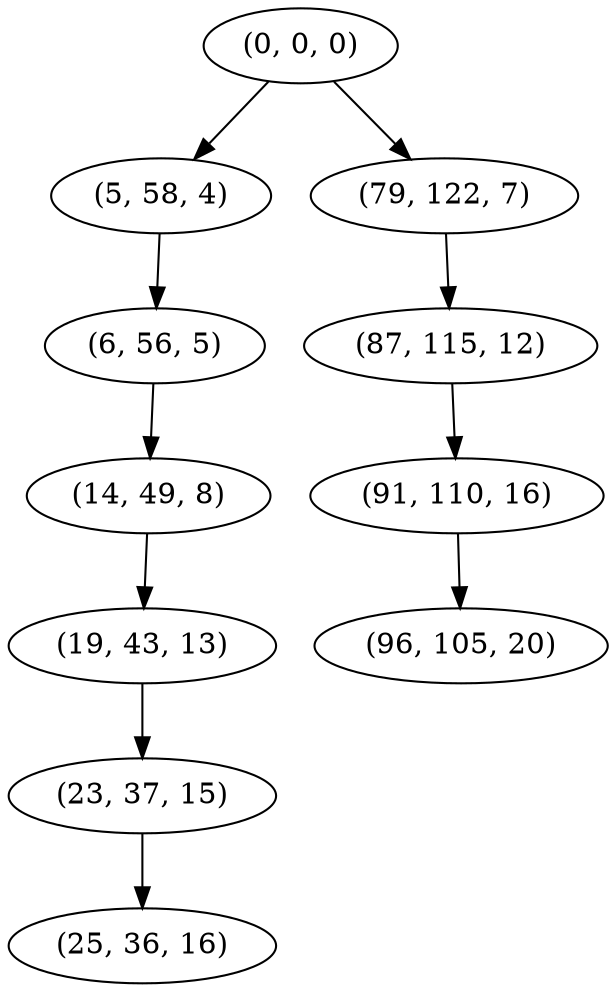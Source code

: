 digraph tree {
    "(0, 0, 0)";
    "(5, 58, 4)";
    "(6, 56, 5)";
    "(14, 49, 8)";
    "(19, 43, 13)";
    "(23, 37, 15)";
    "(25, 36, 16)";
    "(79, 122, 7)";
    "(87, 115, 12)";
    "(91, 110, 16)";
    "(96, 105, 20)";
    "(0, 0, 0)" -> "(5, 58, 4)";
    "(0, 0, 0)" -> "(79, 122, 7)";
    "(5, 58, 4)" -> "(6, 56, 5)";
    "(6, 56, 5)" -> "(14, 49, 8)";
    "(14, 49, 8)" -> "(19, 43, 13)";
    "(19, 43, 13)" -> "(23, 37, 15)";
    "(23, 37, 15)" -> "(25, 36, 16)";
    "(79, 122, 7)" -> "(87, 115, 12)";
    "(87, 115, 12)" -> "(91, 110, 16)";
    "(91, 110, 16)" -> "(96, 105, 20)";
}
